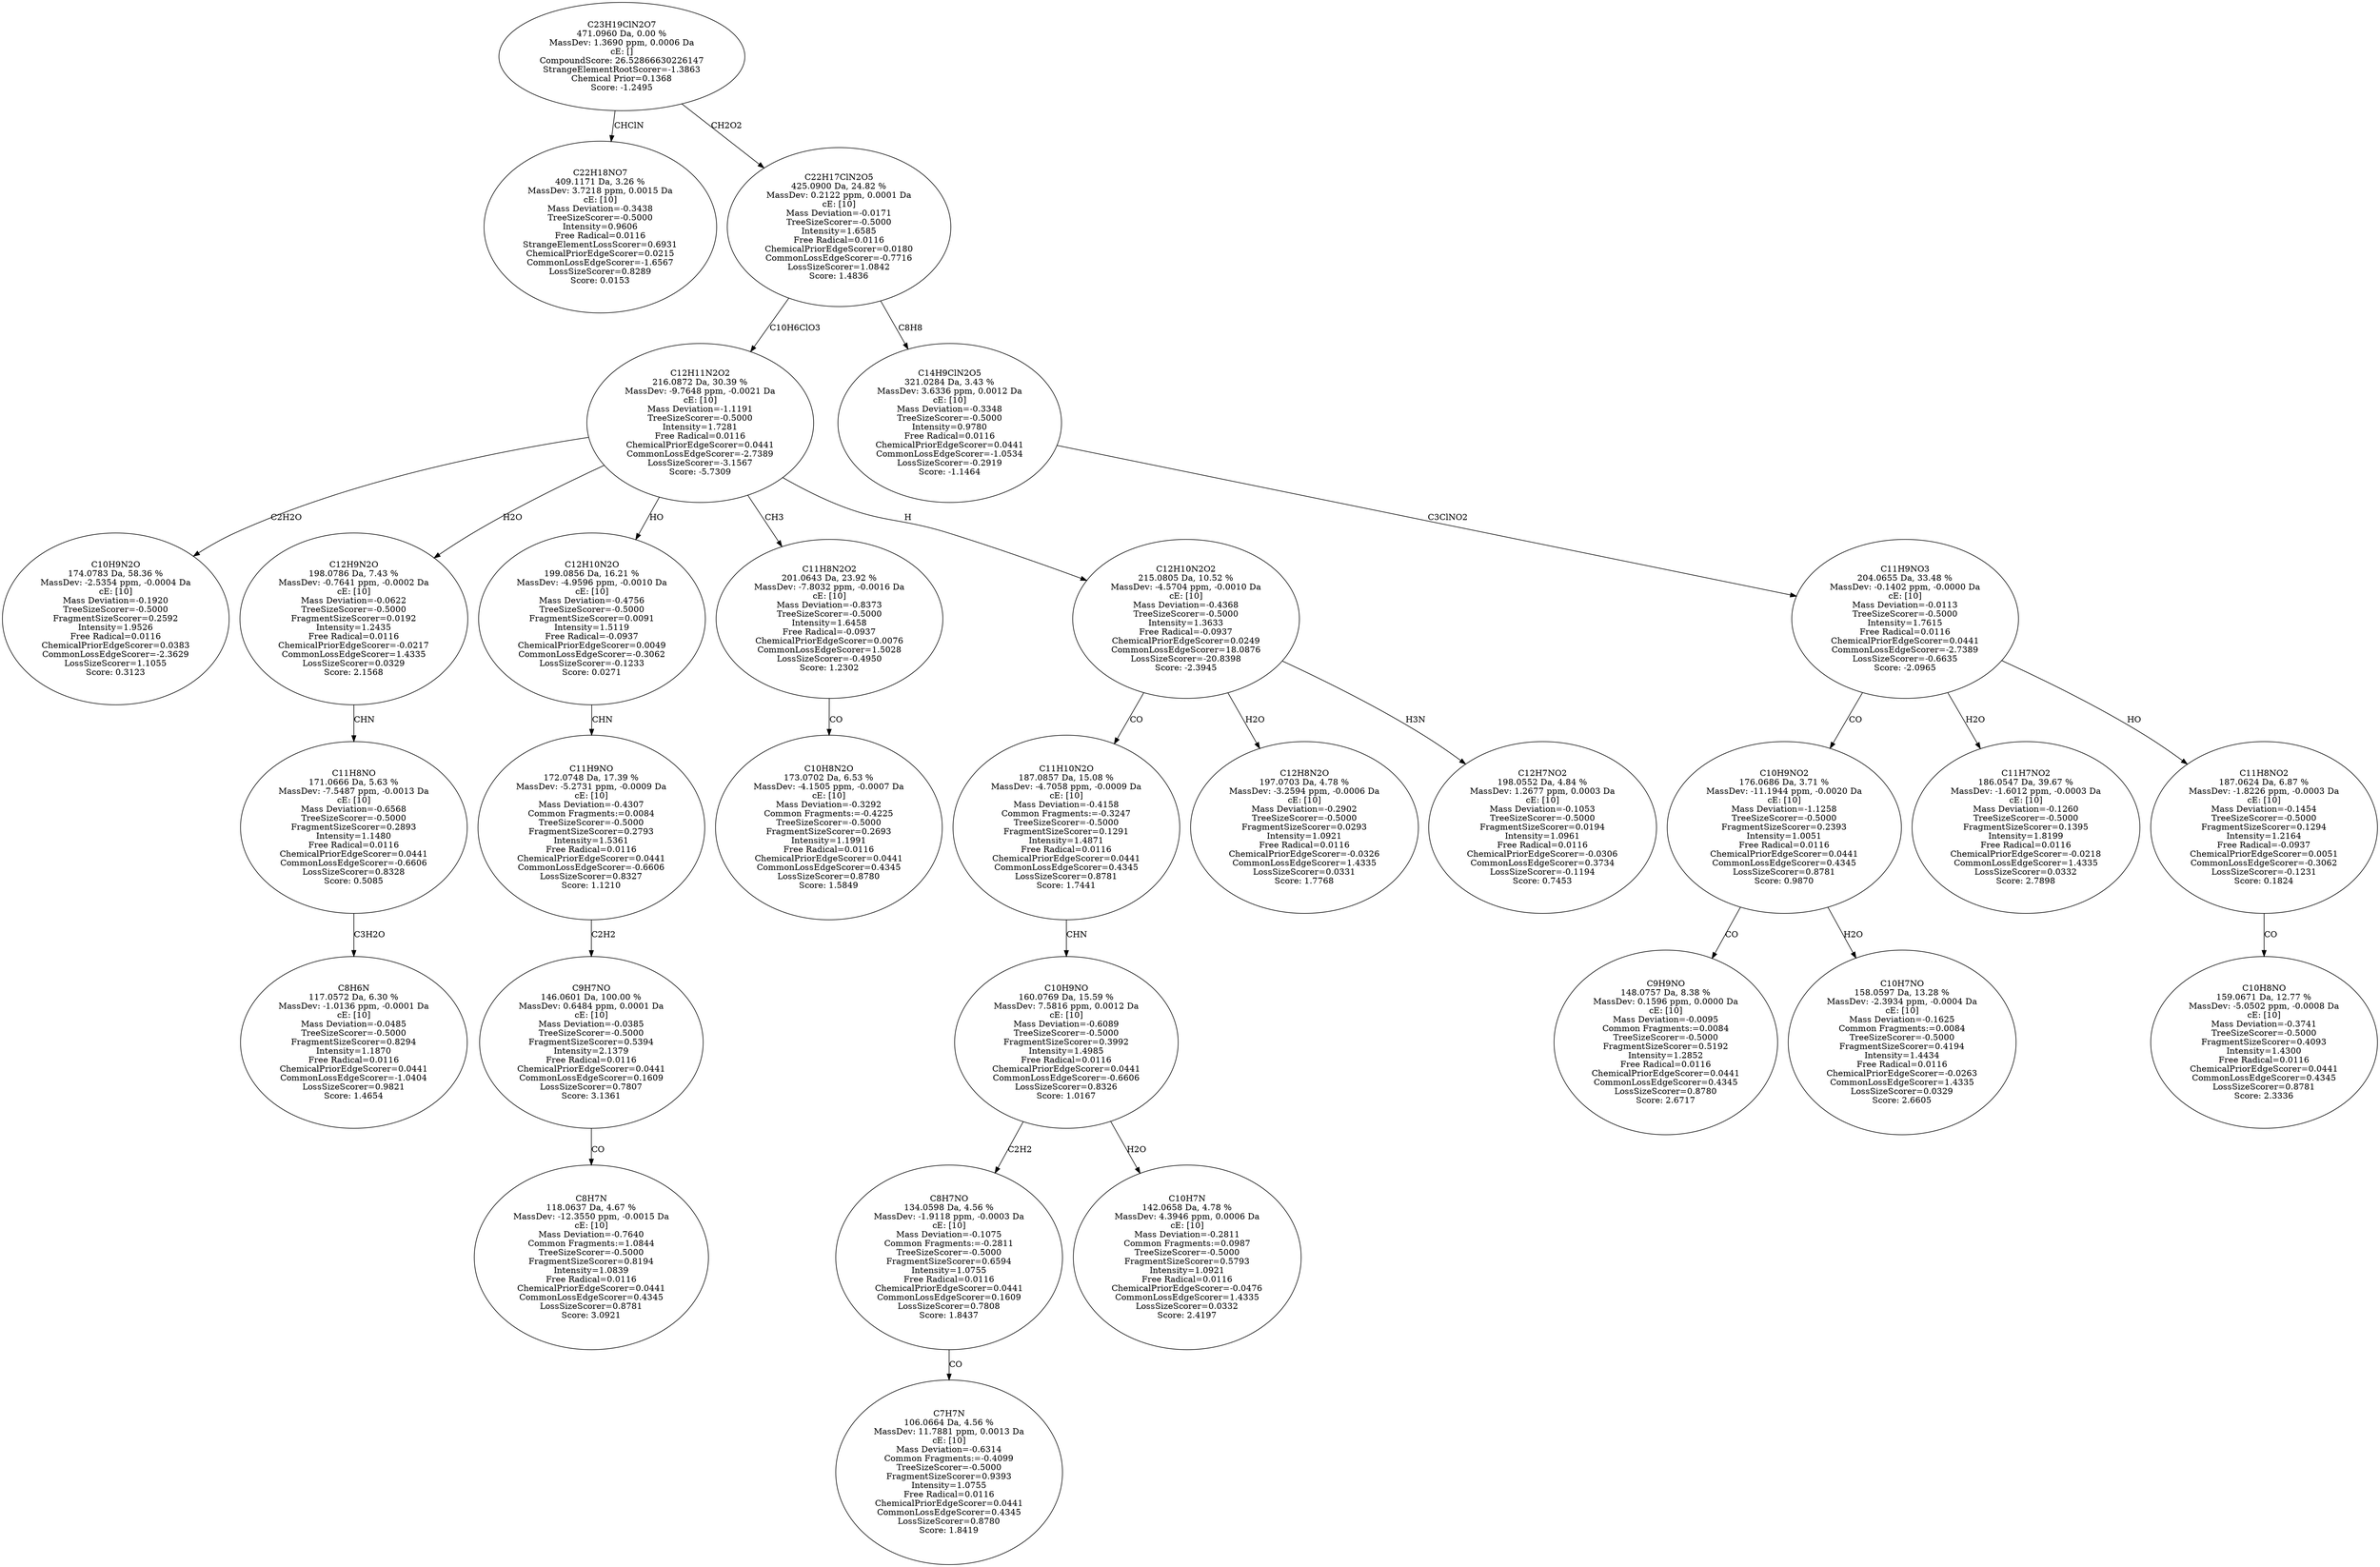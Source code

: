 strict digraph {
v1 [label="C22H18NO7\n409.1171 Da, 3.26 %\nMassDev: 3.7218 ppm, 0.0015 Da\ncE: [10]\nMass Deviation=-0.3438\nTreeSizeScorer=-0.5000\nIntensity=0.9606\nFree Radical=0.0116\nStrangeElementLossScorer=0.6931\nChemicalPriorEdgeScorer=0.0215\nCommonLossEdgeScorer=-1.6567\nLossSizeScorer=0.8289\nScore: 0.0153"];
v2 [label="C10H9N2O\n174.0783 Da, 58.36 %\nMassDev: -2.5354 ppm, -0.0004 Da\ncE: [10]\nMass Deviation=-0.1920\nTreeSizeScorer=-0.5000\nFragmentSizeScorer=0.2592\nIntensity=1.9526\nFree Radical=0.0116\nChemicalPriorEdgeScorer=0.0383\nCommonLossEdgeScorer=-2.3629\nLossSizeScorer=1.1055\nScore: 0.3123"];
v3 [label="C8H6N\n117.0572 Da, 6.30 %\nMassDev: -1.0136 ppm, -0.0001 Da\ncE: [10]\nMass Deviation=-0.0485\nTreeSizeScorer=-0.5000\nFragmentSizeScorer=0.8294\nIntensity=1.1870\nFree Radical=0.0116\nChemicalPriorEdgeScorer=0.0441\nCommonLossEdgeScorer=-1.0404\nLossSizeScorer=0.9821\nScore: 1.4654"];
v4 [label="C11H8NO\n171.0666 Da, 5.63 %\nMassDev: -7.5487 ppm, -0.0013 Da\ncE: [10]\nMass Deviation=-0.6568\nTreeSizeScorer=-0.5000\nFragmentSizeScorer=0.2893\nIntensity=1.1480\nFree Radical=0.0116\nChemicalPriorEdgeScorer=0.0441\nCommonLossEdgeScorer=-0.6606\nLossSizeScorer=0.8328\nScore: 0.5085"];
v5 [label="C12H9N2O\n198.0786 Da, 7.43 %\nMassDev: -0.7641 ppm, -0.0002 Da\ncE: [10]\nMass Deviation=-0.0622\nTreeSizeScorer=-0.5000\nFragmentSizeScorer=0.0192\nIntensity=1.2435\nFree Radical=0.0116\nChemicalPriorEdgeScorer=-0.0217\nCommonLossEdgeScorer=1.4335\nLossSizeScorer=0.0329\nScore: 2.1568"];
v6 [label="C8H7N\n118.0637 Da, 4.67 %\nMassDev: -12.3550 ppm, -0.0015 Da\ncE: [10]\nMass Deviation=-0.7640\nCommon Fragments:=1.0844\nTreeSizeScorer=-0.5000\nFragmentSizeScorer=0.8194\nIntensity=1.0839\nFree Radical=0.0116\nChemicalPriorEdgeScorer=0.0441\nCommonLossEdgeScorer=0.4345\nLossSizeScorer=0.8781\nScore: 3.0921"];
v7 [label="C9H7NO\n146.0601 Da, 100.00 %\nMassDev: 0.6484 ppm, 0.0001 Da\ncE: [10]\nMass Deviation=-0.0385\nTreeSizeScorer=-0.5000\nFragmentSizeScorer=0.5394\nIntensity=2.1379\nFree Radical=0.0116\nChemicalPriorEdgeScorer=0.0441\nCommonLossEdgeScorer=0.1609\nLossSizeScorer=0.7807\nScore: 3.1361"];
v8 [label="C11H9NO\n172.0748 Da, 17.39 %\nMassDev: -5.2731 ppm, -0.0009 Da\ncE: [10]\nMass Deviation=-0.4307\nCommon Fragments:=0.0084\nTreeSizeScorer=-0.5000\nFragmentSizeScorer=0.2793\nIntensity=1.5361\nFree Radical=0.0116\nChemicalPriorEdgeScorer=0.0441\nCommonLossEdgeScorer=-0.6606\nLossSizeScorer=0.8327\nScore: 1.1210"];
v9 [label="C12H10N2O\n199.0856 Da, 16.21 %\nMassDev: -4.9596 ppm, -0.0010 Da\ncE: [10]\nMass Deviation=-0.4756\nTreeSizeScorer=-0.5000\nFragmentSizeScorer=0.0091\nIntensity=1.5119\nFree Radical=-0.0937\nChemicalPriorEdgeScorer=0.0049\nCommonLossEdgeScorer=-0.3062\nLossSizeScorer=-0.1233\nScore: 0.0271"];
v10 [label="C10H8N2O\n173.0702 Da, 6.53 %\nMassDev: -4.1505 ppm, -0.0007 Da\ncE: [10]\nMass Deviation=-0.3292\nCommon Fragments:=-0.4225\nTreeSizeScorer=-0.5000\nFragmentSizeScorer=0.2693\nIntensity=1.1991\nFree Radical=0.0116\nChemicalPriorEdgeScorer=0.0441\nCommonLossEdgeScorer=0.4345\nLossSizeScorer=0.8780\nScore: 1.5849"];
v11 [label="C11H8N2O2\n201.0643 Da, 23.92 %\nMassDev: -7.8032 ppm, -0.0016 Da\ncE: [10]\nMass Deviation=-0.8373\nTreeSizeScorer=-0.5000\nIntensity=1.6458\nFree Radical=-0.0937\nChemicalPriorEdgeScorer=0.0076\nCommonLossEdgeScorer=1.5028\nLossSizeScorer=-0.4950\nScore: 1.2302"];
v12 [label="C7H7N\n106.0664 Da, 4.56 %\nMassDev: 11.7881 ppm, 0.0013 Da\ncE: [10]\nMass Deviation=-0.6314\nCommon Fragments:=-0.4099\nTreeSizeScorer=-0.5000\nFragmentSizeScorer=0.9393\nIntensity=1.0755\nFree Radical=0.0116\nChemicalPriorEdgeScorer=0.0441\nCommonLossEdgeScorer=0.4345\nLossSizeScorer=0.8780\nScore: 1.8419"];
v13 [label="C8H7NO\n134.0598 Da, 4.56 %\nMassDev: -1.9118 ppm, -0.0003 Da\ncE: [10]\nMass Deviation=-0.1075\nCommon Fragments:=-0.2811\nTreeSizeScorer=-0.5000\nFragmentSizeScorer=0.6594\nIntensity=1.0755\nFree Radical=0.0116\nChemicalPriorEdgeScorer=0.0441\nCommonLossEdgeScorer=0.1609\nLossSizeScorer=0.7808\nScore: 1.8437"];
v14 [label="C10H7N\n142.0658 Da, 4.78 %\nMassDev: 4.3946 ppm, 0.0006 Da\ncE: [10]\nMass Deviation=-0.2811\nCommon Fragments:=0.0987\nTreeSizeScorer=-0.5000\nFragmentSizeScorer=0.5793\nIntensity=1.0921\nFree Radical=0.0116\nChemicalPriorEdgeScorer=-0.0476\nCommonLossEdgeScorer=1.4335\nLossSizeScorer=0.0332\nScore: 2.4197"];
v15 [label="C10H9NO\n160.0769 Da, 15.59 %\nMassDev: 7.5816 ppm, 0.0012 Da\ncE: [10]\nMass Deviation=-0.6089\nTreeSizeScorer=-0.5000\nFragmentSizeScorer=0.3992\nIntensity=1.4985\nFree Radical=0.0116\nChemicalPriorEdgeScorer=0.0441\nCommonLossEdgeScorer=-0.6606\nLossSizeScorer=0.8326\nScore: 1.0167"];
v16 [label="C11H10N2O\n187.0857 Da, 15.08 %\nMassDev: -4.7058 ppm, -0.0009 Da\ncE: [10]\nMass Deviation=-0.4158\nCommon Fragments:=-0.3247\nTreeSizeScorer=-0.5000\nFragmentSizeScorer=0.1291\nIntensity=1.4871\nFree Radical=0.0116\nChemicalPriorEdgeScorer=0.0441\nCommonLossEdgeScorer=0.4345\nLossSizeScorer=0.8781\nScore: 1.7441"];
v17 [label="C12H8N2O\n197.0703 Da, 4.78 %\nMassDev: -3.2594 ppm, -0.0006 Da\ncE: [10]\nMass Deviation=-0.2902\nTreeSizeScorer=-0.5000\nFragmentSizeScorer=0.0293\nIntensity=1.0921\nFree Radical=0.0116\nChemicalPriorEdgeScorer=-0.0326\nCommonLossEdgeScorer=1.4335\nLossSizeScorer=0.0331\nScore: 1.7768"];
v18 [label="C12H7NO2\n198.0552 Da, 4.84 %\nMassDev: 1.2677 ppm, 0.0003 Da\ncE: [10]\nMass Deviation=-0.1053\nTreeSizeScorer=-0.5000\nFragmentSizeScorer=0.0194\nIntensity=1.0961\nFree Radical=0.0116\nChemicalPriorEdgeScorer=-0.0306\nCommonLossEdgeScorer=0.3734\nLossSizeScorer=-0.1194\nScore: 0.7453"];
v19 [label="C12H10N2O2\n215.0805 Da, 10.52 %\nMassDev: -4.5704 ppm, -0.0010 Da\ncE: [10]\nMass Deviation=-0.4368\nTreeSizeScorer=-0.5000\nIntensity=1.3633\nFree Radical=-0.0937\nChemicalPriorEdgeScorer=0.0249\nCommonLossEdgeScorer=18.0876\nLossSizeScorer=-20.8398\nScore: -2.3945"];
v20 [label="C12H11N2O2\n216.0872 Da, 30.39 %\nMassDev: -9.7648 ppm, -0.0021 Da\ncE: [10]\nMass Deviation=-1.1191\nTreeSizeScorer=-0.5000\nIntensity=1.7281\nFree Radical=0.0116\nChemicalPriorEdgeScorer=0.0441\nCommonLossEdgeScorer=-2.7389\nLossSizeScorer=-3.1567\nScore: -5.7309"];
v21 [label="C9H9NO\n148.0757 Da, 8.38 %\nMassDev: 0.1596 ppm, 0.0000 Da\ncE: [10]\nMass Deviation=-0.0095\nCommon Fragments:=0.0084\nTreeSizeScorer=-0.5000\nFragmentSizeScorer=0.5192\nIntensity=1.2852\nFree Radical=0.0116\nChemicalPriorEdgeScorer=0.0441\nCommonLossEdgeScorer=0.4345\nLossSizeScorer=0.8780\nScore: 2.6717"];
v22 [label="C10H7NO\n158.0597 Da, 13.28 %\nMassDev: -2.3934 ppm, -0.0004 Da\ncE: [10]\nMass Deviation=-0.1625\nCommon Fragments:=0.0084\nTreeSizeScorer=-0.5000\nFragmentSizeScorer=0.4194\nIntensity=1.4434\nFree Radical=0.0116\nChemicalPriorEdgeScorer=-0.0263\nCommonLossEdgeScorer=1.4335\nLossSizeScorer=0.0329\nScore: 2.6605"];
v23 [label="C10H9NO2\n176.0686 Da, 3.71 %\nMassDev: -11.1944 ppm, -0.0020 Da\ncE: [10]\nMass Deviation=-1.1258\nTreeSizeScorer=-0.5000\nFragmentSizeScorer=0.2393\nIntensity=1.0051\nFree Radical=0.0116\nChemicalPriorEdgeScorer=0.0441\nCommonLossEdgeScorer=0.4345\nLossSizeScorer=0.8781\nScore: 0.9870"];
v24 [label="C11H7NO2\n186.0547 Da, 39.67 %\nMassDev: -1.6012 ppm, -0.0003 Da\ncE: [10]\nMass Deviation=-0.1260\nTreeSizeScorer=-0.5000\nFragmentSizeScorer=0.1395\nIntensity=1.8199\nFree Radical=0.0116\nChemicalPriorEdgeScorer=-0.0218\nCommonLossEdgeScorer=1.4335\nLossSizeScorer=0.0332\nScore: 2.7898"];
v25 [label="C10H8NO\n159.0671 Da, 12.77 %\nMassDev: -5.0502 ppm, -0.0008 Da\ncE: [10]\nMass Deviation=-0.3741\nTreeSizeScorer=-0.5000\nFragmentSizeScorer=0.4093\nIntensity=1.4300\nFree Radical=0.0116\nChemicalPriorEdgeScorer=0.0441\nCommonLossEdgeScorer=0.4345\nLossSizeScorer=0.8781\nScore: 2.3336"];
v26 [label="C11H8NO2\n187.0624 Da, 6.87 %\nMassDev: -1.8226 ppm, -0.0003 Da\ncE: [10]\nMass Deviation=-0.1454\nTreeSizeScorer=-0.5000\nFragmentSizeScorer=0.1294\nIntensity=1.2164\nFree Radical=-0.0937\nChemicalPriorEdgeScorer=0.0051\nCommonLossEdgeScorer=-0.3062\nLossSizeScorer=-0.1231\nScore: 0.1824"];
v27 [label="C11H9NO3\n204.0655 Da, 33.48 %\nMassDev: -0.1402 ppm, -0.0000 Da\ncE: [10]\nMass Deviation=-0.0113\nTreeSizeScorer=-0.5000\nIntensity=1.7615\nFree Radical=0.0116\nChemicalPriorEdgeScorer=0.0441\nCommonLossEdgeScorer=-2.7389\nLossSizeScorer=-0.6635\nScore: -2.0965"];
v28 [label="C14H9ClN2O5\n321.0284 Da, 3.43 %\nMassDev: 3.6336 ppm, 0.0012 Da\ncE: [10]\nMass Deviation=-0.3348\nTreeSizeScorer=-0.5000\nIntensity=0.9780\nFree Radical=0.0116\nChemicalPriorEdgeScorer=0.0441\nCommonLossEdgeScorer=-1.0534\nLossSizeScorer=-0.2919\nScore: -1.1464"];
v29 [label="C22H17ClN2O5\n425.0900 Da, 24.82 %\nMassDev: 0.2122 ppm, 0.0001 Da\ncE: [10]\nMass Deviation=-0.0171\nTreeSizeScorer=-0.5000\nIntensity=1.6585\nFree Radical=0.0116\nChemicalPriorEdgeScorer=0.0180\nCommonLossEdgeScorer=-0.7716\nLossSizeScorer=1.0842\nScore: 1.4836"];
v30 [label="C23H19ClN2O7\n471.0960 Da, 0.00 %\nMassDev: 1.3690 ppm, 0.0006 Da\ncE: []\nCompoundScore: 26.52866630226147\nStrangeElementRootScorer=-1.3863\nChemical Prior=0.1368\nScore: -1.2495"];
v30 -> v1 [label="CHClN"];
v20 -> v2 [label="C2H2O"];
v4 -> v3 [label="C3H2O"];
v5 -> v4 [label="CHN"];
v20 -> v5 [label="H2O"];
v7 -> v6 [label="CO"];
v8 -> v7 [label="C2H2"];
v9 -> v8 [label="CHN"];
v20 -> v9 [label="HO"];
v11 -> v10 [label="CO"];
v20 -> v11 [label="CH3"];
v13 -> v12 [label="CO"];
v15 -> v13 [label="C2H2"];
v15 -> v14 [label="H2O"];
v16 -> v15 [label="CHN"];
v19 -> v16 [label="CO"];
v19 -> v17 [label="H2O"];
v19 -> v18 [label="H3N"];
v20 -> v19 [label="H"];
v29 -> v20 [label="C10H6ClO3"];
v23 -> v21 [label="CO"];
v23 -> v22 [label="H2O"];
v27 -> v23 [label="CO"];
v27 -> v24 [label="H2O"];
v26 -> v25 [label="CO"];
v27 -> v26 [label="HO"];
v28 -> v27 [label="C3ClNO2"];
v29 -> v28 [label="C8H8"];
v30 -> v29 [label="CH2O2"];
}